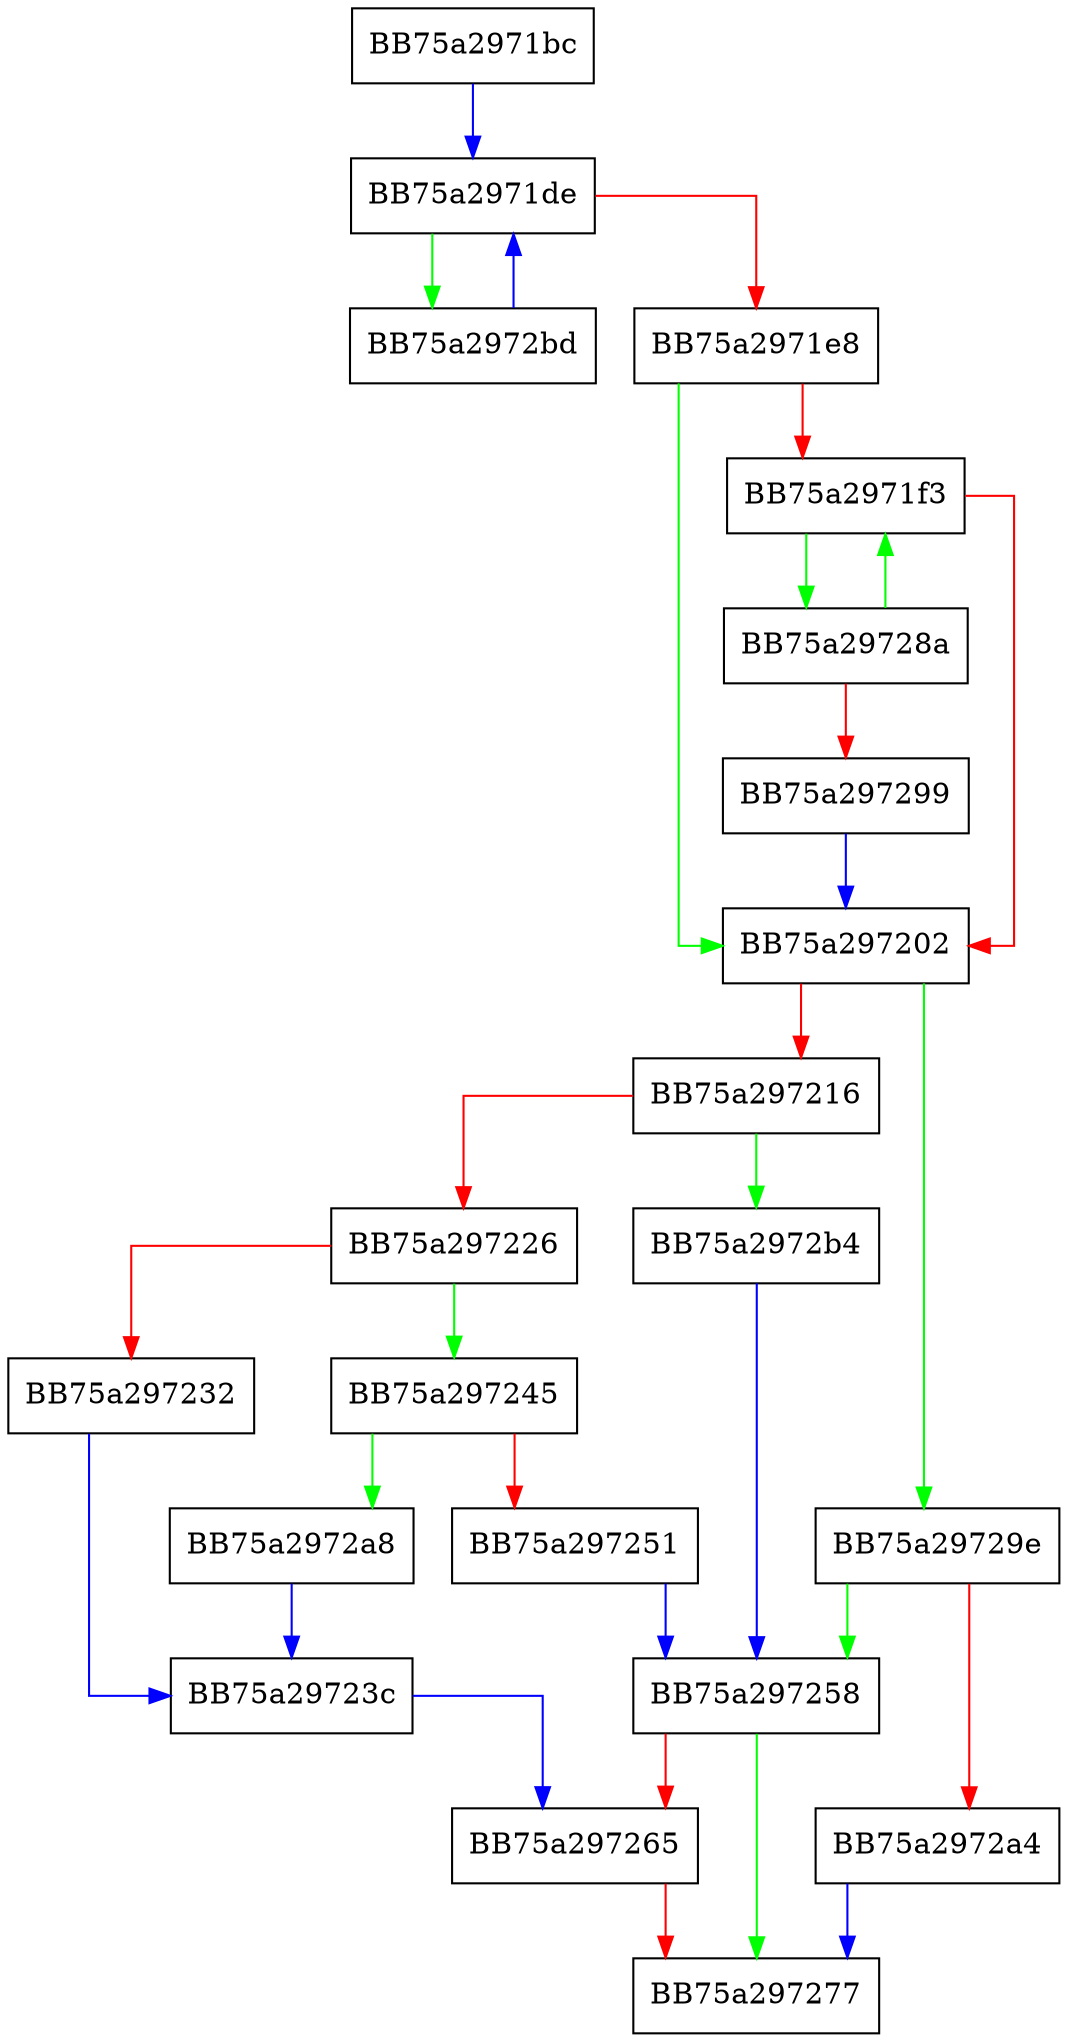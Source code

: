 digraph sqlite3DbSpanDup {
  node [shape="box"];
  graph [splines=ortho];
  BB75a2971bc -> BB75a2971de [color="blue"];
  BB75a2971de -> BB75a2972bd [color="green"];
  BB75a2971de -> BB75a2971e8 [color="red"];
  BB75a2971e8 -> BB75a297202 [color="green"];
  BB75a2971e8 -> BB75a2971f3 [color="red"];
  BB75a2971f3 -> BB75a29728a [color="green"];
  BB75a2971f3 -> BB75a297202 [color="red"];
  BB75a297202 -> BB75a29729e [color="green"];
  BB75a297202 -> BB75a297216 [color="red"];
  BB75a297216 -> BB75a2972b4 [color="green"];
  BB75a297216 -> BB75a297226 [color="red"];
  BB75a297226 -> BB75a297245 [color="green"];
  BB75a297226 -> BB75a297232 [color="red"];
  BB75a297232 -> BB75a29723c [color="blue"];
  BB75a29723c -> BB75a297265 [color="blue"];
  BB75a297245 -> BB75a2972a8 [color="green"];
  BB75a297245 -> BB75a297251 [color="red"];
  BB75a297251 -> BB75a297258 [color="blue"];
  BB75a297258 -> BB75a297277 [color="green"];
  BB75a297258 -> BB75a297265 [color="red"];
  BB75a297265 -> BB75a297277 [color="red"];
  BB75a29728a -> BB75a2971f3 [color="green"];
  BB75a29728a -> BB75a297299 [color="red"];
  BB75a297299 -> BB75a297202 [color="blue"];
  BB75a29729e -> BB75a297258 [color="green"];
  BB75a29729e -> BB75a2972a4 [color="red"];
  BB75a2972a4 -> BB75a297277 [color="blue"];
  BB75a2972a8 -> BB75a29723c [color="blue"];
  BB75a2972b4 -> BB75a297258 [color="blue"];
  BB75a2972bd -> BB75a2971de [color="blue"];
}